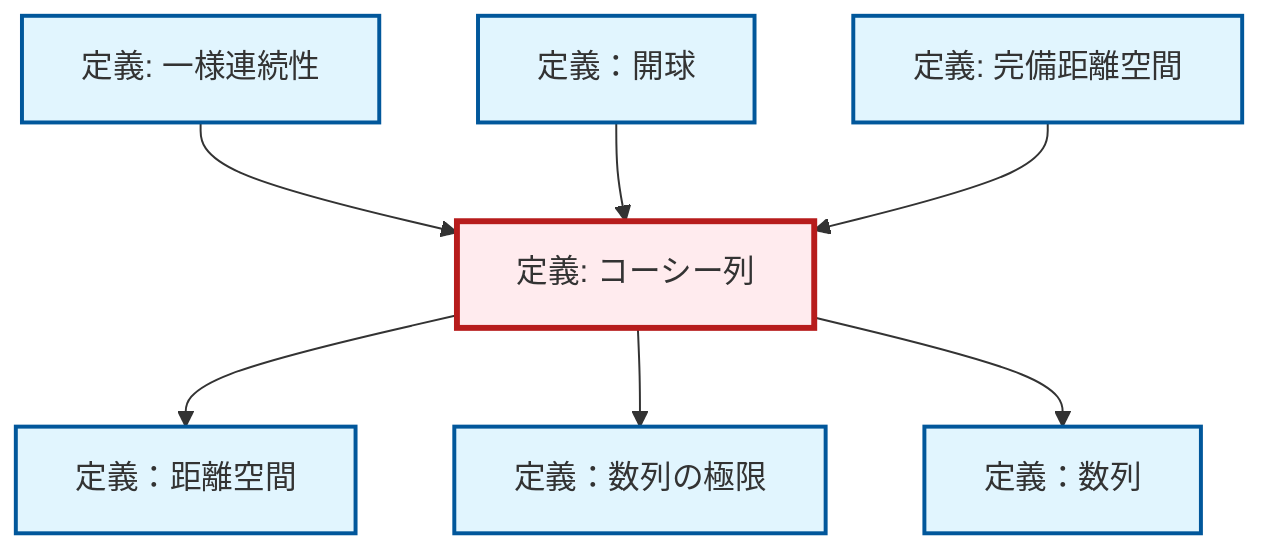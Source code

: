 graph TD
    classDef definition fill:#e1f5fe,stroke:#01579b,stroke-width:2px
    classDef theorem fill:#f3e5f5,stroke:#4a148c,stroke-width:2px
    classDef axiom fill:#fff3e0,stroke:#e65100,stroke-width:2px
    classDef example fill:#e8f5e9,stroke:#1b5e20,stroke-width:2px
    classDef current fill:#ffebee,stroke:#b71c1c,stroke-width:3px
    def-metric-space["定義：距離空間"]:::definition
    def-cauchy-sequence["定義: コーシー列"]:::definition
    def-open-ball["定義：開球"]:::definition
    def-sequence["定義：数列"]:::definition
    def-complete-metric-space["定義: 完備距離空間"]:::definition
    def-limit["定義：数列の極限"]:::definition
    def-uniform-continuity["定義: 一様連続性"]:::definition
    def-cauchy-sequence --> def-metric-space
    def-cauchy-sequence --> def-limit
    def-uniform-continuity --> def-cauchy-sequence
    def-open-ball --> def-cauchy-sequence
    def-complete-metric-space --> def-cauchy-sequence
    def-cauchy-sequence --> def-sequence
    class def-cauchy-sequence current